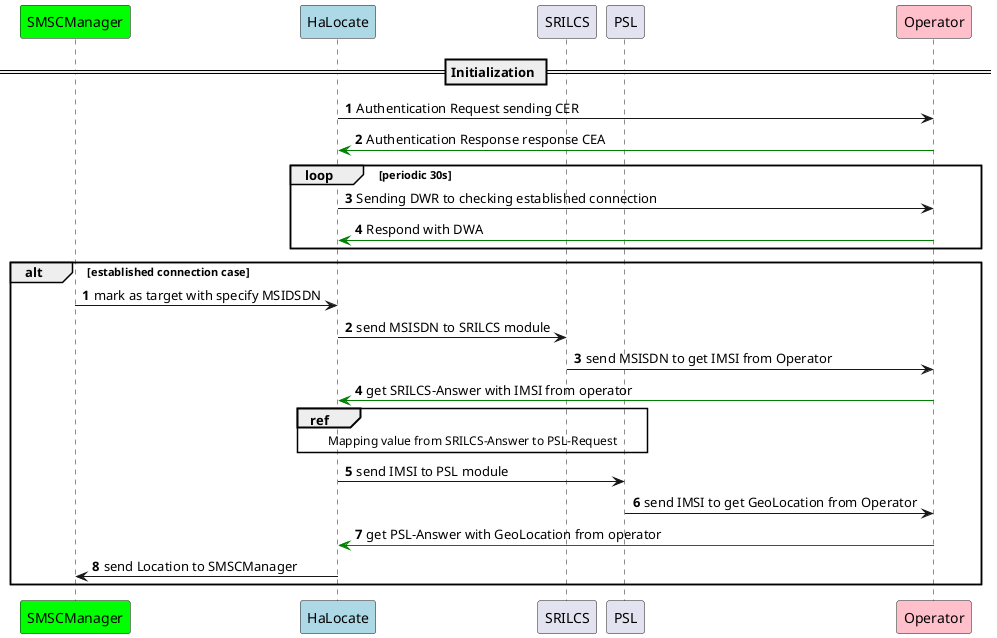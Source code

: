 
@startuml
participant SMSCManager #Lime
participant HaLocate #LightBlue
participant SRILCS
participant PSL
participant Operator #Pink

== Initialization ==
autonumber
HaLocate -> Operator : Authentication Request sending CER
Operator -[#green]> HaLocate : Authentication Response response CEA

loop periodic 30s
HaLocate -> Operator : Sending DWR to checking established connection
Operator -[#green]> HaLocate : Respond with DWA
end loop

alt established connection case
autonumber
SMSCManager -> HaLocate : mark as target with specify MSIDSDN
HaLocate -> SRILCS : send MSISDN to SRILCS module
SRILCS -> Operator : send MSISDN to get IMSI from Operator
Operator -[#green]> HaLocate : get SRILCS-Answer with IMSI from operator

ref over HaLocate, PSL : Mapping value from SRILCS-Answer to PSL-Request

HaLocate -> PSL : send IMSI to PSL module
PSL -> Operator : send IMSI to get GeoLocation from Operator
Operator -[#green]> HaLocate : get PSL-Answer with GeoLocation from operator
HaLocate -> SMSCManager : send Location to SMSCManager

end

@enduml
